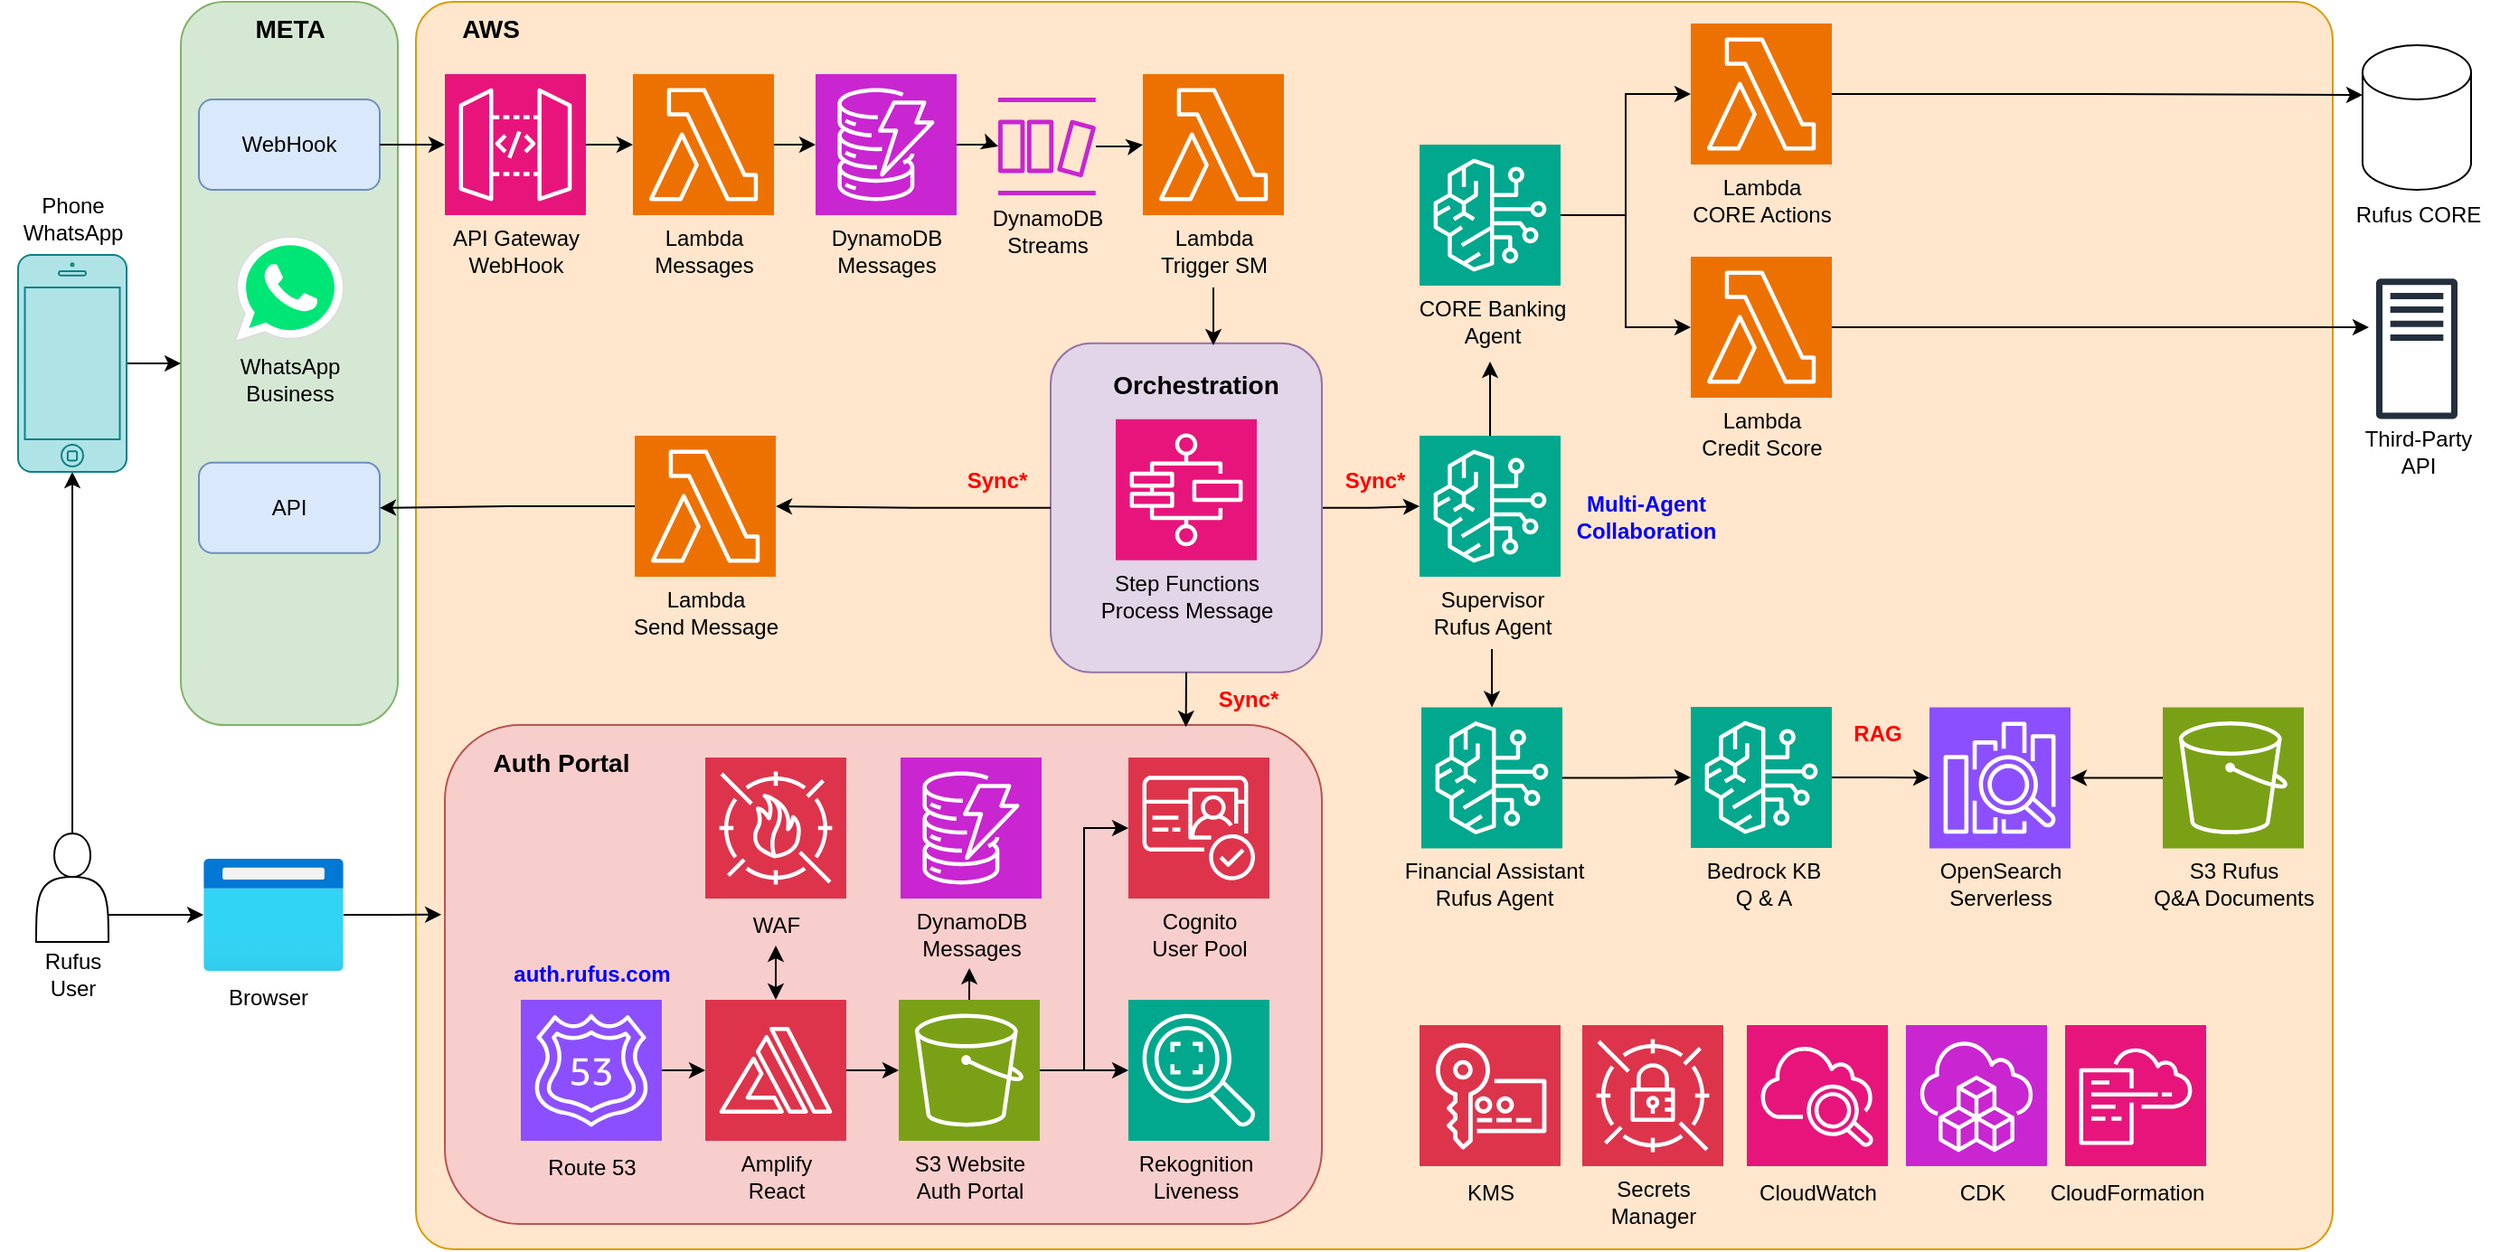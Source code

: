 <mxfile version="26.0.11">
  <diagram name="Page-1" id="X8HzYMgHsCo4bT4T2Z2q">
    <mxGraphModel dx="1434" dy="785" grid="1" gridSize="10" guides="1" tooltips="1" connect="1" arrows="1" fold="1" page="1" pageScale="1" pageWidth="827" pageHeight="1169" math="0" shadow="0">
      <root>
        <mxCell id="0" />
        <mxCell id="1" parent="0" />
        <mxCell id="St8Hqy4uGEVqrTxWQPL1-1" value="" style="rounded=1;whiteSpace=wrap;html=1;arcSize=20;fillColor=#d5e8d4;strokeColor=#82b366;" parent="1" vertex="1">
          <mxGeometry x="150" y="40" width="120" height="400" as="geometry" />
        </mxCell>
        <mxCell id="St8Hqy4uGEVqrTxWQPL1-2" value="META" style="text;html=1;align=center;verticalAlign=middle;resizable=0;points=[];autosize=1;strokeColor=none;fillColor=none;fontSize=14;fontStyle=1" parent="1" vertex="1">
          <mxGeometry x="180" y="40" width="60" height="30" as="geometry" />
        </mxCell>
        <mxCell id="St8Hqy4uGEVqrTxWQPL1-3" value="" style="rounded=1;whiteSpace=wrap;html=1;arcSize=3;fillColor=#ffe6cc;strokeColor=#d79b00;" parent="1" vertex="1">
          <mxGeometry x="280" y="40" width="1060" height="690" as="geometry" />
        </mxCell>
        <mxCell id="St8Hqy4uGEVqrTxWQPL1-5" value="AWS" style="text;html=1;align=center;verticalAlign=middle;resizable=0;points=[];autosize=1;strokeColor=none;fillColor=none;fontSize=14;fontStyle=1" parent="1" vertex="1">
          <mxGeometry x="296" y="40" width="50" height="30" as="geometry" />
        </mxCell>
        <mxCell id="St8Hqy4uGEVqrTxWQPL1-9" style="edgeStyle=orthogonalEdgeStyle;rounded=0;orthogonalLoop=1;jettySize=auto;html=1;exitX=0.5;exitY=0;exitDx=0;exitDy=0;" parent="1" source="St8Hqy4uGEVqrTxWQPL1-6" target="St8Hqy4uGEVqrTxWQPL1-8" edge="1">
          <mxGeometry relative="1" as="geometry" />
        </mxCell>
        <mxCell id="St8Hqy4uGEVqrTxWQPL1-13" style="edgeStyle=orthogonalEdgeStyle;rounded=0;orthogonalLoop=1;jettySize=auto;html=1;exitX=1;exitY=0.75;exitDx=0;exitDy=0;" parent="1" source="St8Hqy4uGEVqrTxWQPL1-6" target="St8Hqy4uGEVqrTxWQPL1-12" edge="1">
          <mxGeometry relative="1" as="geometry" />
        </mxCell>
        <mxCell id="St8Hqy4uGEVqrTxWQPL1-6" value="" style="shape=actor;whiteSpace=wrap;html=1;" parent="1" vertex="1">
          <mxGeometry x="70" y="500" width="40" height="60" as="geometry" />
        </mxCell>
        <mxCell id="St8Hqy4uGEVqrTxWQPL1-17" style="edgeStyle=orthogonalEdgeStyle;rounded=0;orthogonalLoop=1;jettySize=auto;html=1;entryX=0;entryY=0.5;entryDx=0;entryDy=0;" parent="1" source="St8Hqy4uGEVqrTxWQPL1-8" target="St8Hqy4uGEVqrTxWQPL1-1" edge="1">
          <mxGeometry relative="1" as="geometry" />
        </mxCell>
        <mxCell id="St8Hqy4uGEVqrTxWQPL1-8" value="" style="html=1;verticalLabelPosition=bottom;labelBackgroundColor=#ffffff;verticalAlign=top;shadow=0;dashed=0;strokeWidth=1;shape=mxgraph.ios7.misc.iphone;strokeColor=#0e8088;fillColor=#b0e3e6;" parent="1" vertex="1">
          <mxGeometry x="60" y="180" width="60" height="120" as="geometry" />
        </mxCell>
        <mxCell id="St8Hqy4uGEVqrTxWQPL1-12" value="" style="image;aspect=fixed;html=1;points=[];align=center;fontSize=12;image=img/lib/azure2/general/Browser.svg;" parent="1" vertex="1">
          <mxGeometry x="162.5" y="514" width="77.5" height="62" as="geometry" />
        </mxCell>
        <mxCell id="St8Hqy4uGEVqrTxWQPL1-14" value="&lt;div&gt;&lt;span style=&quot;background-color: transparent; color: light-dark(rgb(0, 0, 0), rgb(255, 255, 255));&quot;&gt;Browser&lt;/span&gt;&lt;/div&gt;" style="text;html=1;align=center;verticalAlign=middle;resizable=0;points=[];autosize=1;strokeColor=none;fillColor=none;" parent="1" vertex="1">
          <mxGeometry x="162.5" y="576" width="70" height="30" as="geometry" />
        </mxCell>
        <mxCell id="St8Hqy4uGEVqrTxWQPL1-15" value="&lt;div&gt;Phone&lt;/div&gt;WhatsApp" style="text;html=1;align=center;verticalAlign=middle;resizable=0;points=[];autosize=1;strokeColor=none;fillColor=none;" parent="1" vertex="1">
          <mxGeometry x="50" y="140" width="80" height="40" as="geometry" />
        </mxCell>
        <mxCell id="St8Hqy4uGEVqrTxWQPL1-16" value="WebHook" style="rounded=1;whiteSpace=wrap;html=1;fillColor=#dae8fc;strokeColor=#6c8ebf;" parent="1" vertex="1">
          <mxGeometry x="160" y="94" width="100" height="50" as="geometry" />
        </mxCell>
        <mxCell id="St8Hqy4uGEVqrTxWQPL1-18" value="API" style="rounded=1;whiteSpace=wrap;html=1;fillColor=#dae8fc;strokeColor=#6c8ebf;" parent="1" vertex="1">
          <mxGeometry x="160" y="294.9" width="100" height="50" as="geometry" />
        </mxCell>
        <mxCell id="St8Hqy4uGEVqrTxWQPL1-19" value="" style="dashed=0;outlineConnect=0;html=1;align=center;labelPosition=center;verticalLabelPosition=bottom;verticalAlign=top;shape=mxgraph.weblogos.whatsapp;fillColor=#00E676;strokeColor=#dddddd" parent="1" vertex="1">
          <mxGeometry x="180" y="170" width="60" height="57.8" as="geometry" />
        </mxCell>
        <mxCell id="St8Hqy4uGEVqrTxWQPL1-20" value="WhatsApp&lt;div&gt;Business&lt;/div&gt;" style="text;html=1;align=center;verticalAlign=middle;resizable=0;points=[];autosize=1;strokeColor=none;fillColor=none;" parent="1" vertex="1">
          <mxGeometry x="170" y="228.9" width="80" height="40" as="geometry" />
        </mxCell>
        <mxCell id="St8Hqy4uGEVqrTxWQPL1-21" value="" style="sketch=0;points=[[0,0,0],[0.25,0,0],[0.5,0,0],[0.75,0,0],[1,0,0],[0,1,0],[0.25,1,0],[0.5,1,0],[0.75,1,0],[1,1,0],[0,0.25,0],[0,0.5,0],[0,0.75,0],[1,0.25,0],[1,0.5,0],[1,0.75,0]];outlineConnect=0;fontColor=#232F3E;fillColor=#E7157B;strokeColor=#ffffff;dashed=0;verticalLabelPosition=bottom;verticalAlign=top;align=center;html=1;fontSize=12;fontStyle=0;aspect=fixed;shape=mxgraph.aws4.resourceIcon;resIcon=mxgraph.aws4.api_gateway;" parent="1" vertex="1">
          <mxGeometry x="296" y="80" width="78" height="78" as="geometry" />
        </mxCell>
        <mxCell id="St8Hqy4uGEVqrTxWQPL1-22" value="API Gateway&lt;div&gt;WebHook&lt;/div&gt;" style="text;html=1;align=center;verticalAlign=middle;resizable=0;points=[];autosize=1;strokeColor=none;fillColor=none;" parent="1" vertex="1">
          <mxGeometry x="290" y="158" width="90" height="40" as="geometry" />
        </mxCell>
        <mxCell id="St8Hqy4uGEVqrTxWQPL1-23" value="" style="sketch=0;points=[[0,0,0],[0.25,0,0],[0.5,0,0],[0.75,0,0],[1,0,0],[0,1,0],[0.25,1,0],[0.5,1,0],[0.75,1,0],[1,1,0],[0,0.25,0],[0,0.5,0],[0,0.75,0],[1,0.25,0],[1,0.5,0],[1,0.75,0]];outlineConnect=0;fontColor=#232F3E;fillColor=#ED7100;strokeColor=#ffffff;dashed=0;verticalLabelPosition=bottom;verticalAlign=top;align=center;html=1;fontSize=12;fontStyle=0;aspect=fixed;shape=mxgraph.aws4.resourceIcon;resIcon=mxgraph.aws4.lambda;" parent="1" vertex="1">
          <mxGeometry x="400" y="80" width="78" height="78" as="geometry" />
        </mxCell>
        <mxCell id="St8Hqy4uGEVqrTxWQPL1-24" value="Lambda&lt;div&gt;Messages&lt;/div&gt;" style="text;html=1;align=center;verticalAlign=middle;resizable=0;points=[];autosize=1;strokeColor=none;fillColor=none;" parent="1" vertex="1">
          <mxGeometry x="399" y="158" width="80" height="40" as="geometry" />
        </mxCell>
        <mxCell id="St8Hqy4uGEVqrTxWQPL1-36" style="edgeStyle=orthogonalEdgeStyle;rounded=0;orthogonalLoop=1;jettySize=auto;html=1;exitX=1;exitY=0.5;exitDx=0;exitDy=0;exitPerimeter=0;" parent="1" source="St8Hqy4uGEVqrTxWQPL1-25" target="St8Hqy4uGEVqrTxWQPL1-31" edge="1">
          <mxGeometry relative="1" as="geometry" />
        </mxCell>
        <mxCell id="St8Hqy4uGEVqrTxWQPL1-25" value="" style="sketch=0;points=[[0,0,0],[0.25,0,0],[0.5,0,0],[0.75,0,0],[1,0,0],[0,1,0],[0.25,1,0],[0.5,1,0],[0.75,1,0],[1,1,0],[0,0.25,0],[0,0.5,0],[0,0.75,0],[1,0.25,0],[1,0.5,0],[1,0.75,0]];outlineConnect=0;fontColor=#232F3E;fillColor=#C925D1;strokeColor=#ffffff;dashed=0;verticalLabelPosition=bottom;verticalAlign=top;align=center;html=1;fontSize=12;fontStyle=0;aspect=fixed;shape=mxgraph.aws4.resourceIcon;resIcon=mxgraph.aws4.dynamodb;" parent="1" vertex="1">
          <mxGeometry x="501" y="80" width="78" height="78" as="geometry" />
        </mxCell>
        <mxCell id="St8Hqy4uGEVqrTxWQPL1-26" value="DynamoDB&lt;div&gt;Messages&lt;/div&gt;" style="text;html=1;align=center;verticalAlign=middle;resizable=0;points=[];autosize=1;strokeColor=none;fillColor=none;" parent="1" vertex="1">
          <mxGeometry x="500" y="158" width="80" height="40" as="geometry" />
        </mxCell>
        <mxCell id="St8Hqy4uGEVqrTxWQPL1-27" style="edgeStyle=orthogonalEdgeStyle;rounded=0;orthogonalLoop=1;jettySize=auto;html=1;exitX=1;exitY=0.5;exitDx=0;exitDy=0;entryX=0;entryY=0.5;entryDx=0;entryDy=0;entryPerimeter=0;" parent="1" source="St8Hqy4uGEVqrTxWQPL1-16" target="St8Hqy4uGEVqrTxWQPL1-21" edge="1">
          <mxGeometry relative="1" as="geometry" />
        </mxCell>
        <mxCell id="St8Hqy4uGEVqrTxWQPL1-28" style="edgeStyle=orthogonalEdgeStyle;rounded=0;orthogonalLoop=1;jettySize=auto;html=1;exitX=1;exitY=0.5;exitDx=0;exitDy=0;exitPerimeter=0;entryX=0;entryY=0.5;entryDx=0;entryDy=0;entryPerimeter=0;" parent="1" source="St8Hqy4uGEVqrTxWQPL1-21" target="St8Hqy4uGEVqrTxWQPL1-23" edge="1">
          <mxGeometry relative="1" as="geometry" />
        </mxCell>
        <mxCell id="St8Hqy4uGEVqrTxWQPL1-30" style="edgeStyle=orthogonalEdgeStyle;rounded=0;orthogonalLoop=1;jettySize=auto;html=1;exitX=1;exitY=0.5;exitDx=0;exitDy=0;exitPerimeter=0;entryX=0;entryY=0.5;entryDx=0;entryDy=0;entryPerimeter=0;" parent="1" source="St8Hqy4uGEVqrTxWQPL1-23" target="St8Hqy4uGEVqrTxWQPL1-25" edge="1">
          <mxGeometry relative="1" as="geometry" />
        </mxCell>
        <mxCell id="St8Hqy4uGEVqrTxWQPL1-31" value="" style="sketch=0;outlineConnect=0;fontColor=#232F3E;gradientColor=none;fillColor=#C925D1;strokeColor=none;dashed=0;verticalLabelPosition=bottom;verticalAlign=top;align=center;html=1;fontSize=12;fontStyle=0;aspect=fixed;pointerEvents=1;shape=mxgraph.aws4.dynamodb_stream;" parent="1" vertex="1">
          <mxGeometry x="602" y="93" width="54" height="54" as="geometry" />
        </mxCell>
        <mxCell id="St8Hqy4uGEVqrTxWQPL1-33" value="" style="sketch=0;points=[[0,0,0],[0.25,0,0],[0.5,0,0],[0.75,0,0],[1,0,0],[0,1,0],[0.25,1,0],[0.5,1,0],[0.75,1,0],[1,1,0],[0,0.25,0],[0,0.5,0],[0,0.75,0],[1,0.25,0],[1,0.5,0],[1,0.75,0]];outlineConnect=0;fontColor=#232F3E;fillColor=#ED7100;strokeColor=#ffffff;dashed=0;verticalLabelPosition=bottom;verticalAlign=top;align=center;html=1;fontSize=12;fontStyle=0;aspect=fixed;shape=mxgraph.aws4.resourceIcon;resIcon=mxgraph.aws4.lambda;" parent="1" vertex="1">
          <mxGeometry x="682" y="80" width="78" height="78" as="geometry" />
        </mxCell>
        <mxCell id="St8Hqy4uGEVqrTxWQPL1-34" value="Lambda&lt;div&gt;Trigger SM&lt;/div&gt;" style="text;html=1;align=center;verticalAlign=middle;resizable=0;points=[];autosize=1;strokeColor=none;fillColor=none;" parent="1" vertex="1">
          <mxGeometry x="681" y="158" width="80" height="40" as="geometry" />
        </mxCell>
        <mxCell id="St8Hqy4uGEVqrTxWQPL1-35" value="DynamoDB&lt;div&gt;Streams&lt;/div&gt;" style="text;html=1;align=center;verticalAlign=middle;resizable=0;points=[];autosize=1;strokeColor=none;fillColor=none;" parent="1" vertex="1">
          <mxGeometry x="589" y="147" width="80" height="40" as="geometry" />
        </mxCell>
        <mxCell id="St8Hqy4uGEVqrTxWQPL1-77" style="edgeStyle=orthogonalEdgeStyle;rounded=0;orthogonalLoop=1;jettySize=auto;html=1;entryX=1;entryY=0.5;entryDx=0;entryDy=0;exitX=0;exitY=0.5;exitDx=0;exitDy=0;exitPerimeter=0;" parent="1" source="xjJlGjBSrzWeWyVRwjK_-3" target="St8Hqy4uGEVqrTxWQPL1-18" edge="1">
          <mxGeometry relative="1" as="geometry" />
        </mxCell>
        <mxCell id="St8Hqy4uGEVqrTxWQPL1-87" style="edgeStyle=orthogonalEdgeStyle;rounded=0;orthogonalLoop=1;jettySize=auto;html=1;exitX=1;exitY=0.5;exitDx=0;exitDy=0;" parent="1" source="St8Hqy4uGEVqrTxWQPL1-40" target="St8Hqy4uGEVqrTxWQPL1-84" edge="1">
          <mxGeometry relative="1" as="geometry" />
        </mxCell>
        <mxCell id="St8Hqy4uGEVqrTxWQPL1-40" value="" style="rounded=1;whiteSpace=wrap;html=1;fillColor=#e1d5e7;strokeColor=#9673a6;" parent="1" vertex="1">
          <mxGeometry x="631" y="228.9" width="150" height="182" as="geometry" />
        </mxCell>
        <mxCell id="St8Hqy4uGEVqrTxWQPL1-41" value="" style="sketch=0;points=[[0,0,0],[0.25,0,0],[0.5,0,0],[0.75,0,0],[1,0,0],[0,1,0],[0.25,1,0],[0.5,1,0],[0.75,1,0],[1,1,0],[0,0.25,0],[0,0.5,0],[0,0.75,0],[1,0.25,0],[1,0.5,0],[1,0.75,0]];outlineConnect=0;fontColor=#232F3E;fillColor=#E7157B;strokeColor=#ffffff;dashed=0;verticalLabelPosition=bottom;verticalAlign=top;align=center;html=1;fontSize=12;fontStyle=0;aspect=fixed;shape=mxgraph.aws4.resourceIcon;resIcon=mxgraph.aws4.step_functions;" parent="1" vertex="1">
          <mxGeometry x="667" y="270.9" width="78" height="78" as="geometry" />
        </mxCell>
        <mxCell id="St8Hqy4uGEVqrTxWQPL1-42" value="Step Functions&lt;div&gt;Process Message&lt;/div&gt;" style="text;html=1;align=center;verticalAlign=middle;resizable=0;points=[];autosize=1;strokeColor=none;fillColor=none;" parent="1" vertex="1">
          <mxGeometry x="646" y="348.9" width="120" height="40" as="geometry" />
        </mxCell>
        <mxCell id="St8Hqy4uGEVqrTxWQPL1-43" value="Orchestration" style="text;html=1;align=center;verticalAlign=middle;resizable=0;points=[];autosize=1;strokeColor=none;fillColor=none;fontSize=14;fontStyle=1" parent="1" vertex="1">
          <mxGeometry x="656" y="237" width="110" height="30" as="geometry" />
        </mxCell>
        <mxCell id="St8Hqy4uGEVqrTxWQPL1-46" value="" style="rounded=1;whiteSpace=wrap;html=1;fillColor=#f8cecc;strokeColor=#b85450;" parent="1" vertex="1">
          <mxGeometry x="296" y="440" width="485" height="276" as="geometry" />
        </mxCell>
        <mxCell id="St8Hqy4uGEVqrTxWQPL1-47" value="Auth Portal" style="text;html=1;align=center;verticalAlign=middle;resizable=0;points=[];autosize=1;strokeColor=none;fillColor=none;fontSize=14;fontStyle=1" parent="1" vertex="1">
          <mxGeometry x="315" y="446.0" width="90" height="30" as="geometry" />
        </mxCell>
        <mxCell id="St8Hqy4uGEVqrTxWQPL1-48" value="" style="sketch=0;points=[[0,0,0],[0.25,0,0],[0.5,0,0],[0.75,0,0],[1,0,0],[0,1,0],[0.25,1,0],[0.5,1,0],[0.75,1,0],[1,1,0],[0,0.25,0],[0,0.5,0],[0,0.75,0],[1,0.25,0],[1,0.5,0],[1,0.75,0]];outlineConnect=0;fontColor=#232F3E;fillColor=#8C4FFF;strokeColor=#ffffff;dashed=0;verticalLabelPosition=bottom;verticalAlign=top;align=center;html=1;fontSize=12;fontStyle=0;aspect=fixed;shape=mxgraph.aws4.resourceIcon;resIcon=mxgraph.aws4.route_53;" parent="1" vertex="1">
          <mxGeometry x="338" y="592.0" width="78" height="78" as="geometry" />
        </mxCell>
        <mxCell id="St8Hqy4uGEVqrTxWQPL1-50" value="Route 53" style="text;html=1;align=center;verticalAlign=middle;resizable=0;points=[];autosize=1;strokeColor=none;fillColor=none;" parent="1" vertex="1">
          <mxGeometry x="342" y="670.0" width="70" height="30" as="geometry" />
        </mxCell>
        <mxCell id="St8Hqy4uGEVqrTxWQPL1-75" style="edgeStyle=orthogonalEdgeStyle;rounded=0;orthogonalLoop=1;jettySize=auto;html=1;exitX=0.5;exitY=0;exitDx=0;exitDy=0;exitPerimeter=0;startArrow=classic;startFill=1;entryX=0.5;entryY=0.867;entryDx=0;entryDy=0;entryPerimeter=0;" parent="1" target="St8Hqy4uGEVqrTxWQPL1-74" edge="1">
          <mxGeometry relative="1" as="geometry">
            <mxPoint x="479" y="592" as="sourcePoint" />
          </mxGeometry>
        </mxCell>
        <mxCell id="St8Hqy4uGEVqrTxWQPL1-53" value="Amplify&lt;div&gt;React&lt;/div&gt;" style="text;html=1;align=center;verticalAlign=middle;resizable=0;points=[];autosize=1;strokeColor=none;fillColor=none;" parent="1" vertex="1">
          <mxGeometry x="449" y="670.0" width="60" height="40" as="geometry" />
        </mxCell>
        <mxCell id="St8Hqy4uGEVqrTxWQPL1-55" value="" style="sketch=0;points=[[0,0,0],[0.25,0,0],[0.5,0,0],[0.75,0,0],[1,0,0],[0,1,0],[0.25,1,0],[0.5,1,0],[0.75,1,0],[1,1,0],[0,0.25,0],[0,0.5,0],[0,0.75,0],[1,0.25,0],[1,0.5,0],[1,0.75,0]];outlineConnect=0;fontColor=#232F3E;fillColor=#7AA116;strokeColor=#ffffff;dashed=0;verticalLabelPosition=bottom;verticalAlign=top;align=center;html=1;fontSize=12;fontStyle=0;aspect=fixed;shape=mxgraph.aws4.resourceIcon;resIcon=mxgraph.aws4.s3;" parent="1" vertex="1">
          <mxGeometry x="547" y="592.0" width="78" height="78" as="geometry" />
        </mxCell>
        <mxCell id="St8Hqy4uGEVqrTxWQPL1-56" value="S3 Website&lt;div&gt;Auth Portal&lt;/div&gt;" style="text;html=1;align=center;verticalAlign=middle;resizable=0;points=[];autosize=1;strokeColor=none;fillColor=none;" parent="1" vertex="1">
          <mxGeometry x="546" y="670.0" width="80" height="40" as="geometry" />
        </mxCell>
        <mxCell id="St8Hqy4uGEVqrTxWQPL1-57" value="" style="sketch=0;points=[[0,0,0],[0.25,0,0],[0.5,0,0],[0.75,0,0],[1,0,0],[0,1,0],[0.25,1,0],[0.5,1,0],[0.75,1,0],[1,1,0],[0,0.25,0],[0,0.5,0],[0,0.75,0],[1,0.25,0],[1,0.5,0],[1,0.75,0]];outlineConnect=0;fontColor=#232F3E;fillColor=#DD344C;strokeColor=#ffffff;dashed=0;verticalLabelPosition=bottom;verticalAlign=top;align=center;html=1;fontSize=12;fontStyle=0;aspect=fixed;shape=mxgraph.aws4.resourceIcon;resIcon=mxgraph.aws4.cognito;" parent="1" vertex="1">
          <mxGeometry x="674" y="458.0" width="78" height="78" as="geometry" />
        </mxCell>
        <mxCell id="St8Hqy4uGEVqrTxWQPL1-58" value="Cognito&lt;div&gt;User Pool&lt;/div&gt;" style="text;html=1;align=center;verticalAlign=middle;resizable=0;points=[];autosize=1;strokeColor=none;fillColor=none;" parent="1" vertex="1">
          <mxGeometry x="673" y="536" width="80" height="40" as="geometry" />
        </mxCell>
        <mxCell id="St8Hqy4uGEVqrTxWQPL1-59" value="" style="sketch=0;points=[[0,0,0],[0.25,0,0],[0.5,0,0],[0.75,0,0],[1,0,0],[0,1,0],[0.25,1,0],[0.5,1,0],[0.75,1,0],[1,1,0],[0,0.25,0],[0,0.5,0],[0,0.75,0],[1,0.25,0],[1,0.5,0],[1,0.75,0]];outlineConnect=0;fontColor=#232F3E;fillColor=#01A88D;strokeColor=#ffffff;dashed=0;verticalLabelPosition=bottom;verticalAlign=top;align=center;html=1;fontSize=12;fontStyle=0;aspect=fixed;shape=mxgraph.aws4.resourceIcon;resIcon=mxgraph.aws4.rekognition_2;" parent="1" vertex="1">
          <mxGeometry x="674" y="592.0" width="78" height="78" as="geometry" />
        </mxCell>
        <mxCell id="St8Hqy4uGEVqrTxWQPL1-60" value="Rekognition&lt;div&gt;Liveness&lt;/div&gt;" style="text;html=1;align=center;verticalAlign=middle;resizable=0;points=[];autosize=1;strokeColor=none;fillColor=none;" parent="1" vertex="1">
          <mxGeometry x="666" y="670.0" width="90" height="40" as="geometry" />
        </mxCell>
        <mxCell id="St8Hqy4uGEVqrTxWQPL1-61" value="" style="sketch=0;points=[[0,0,0],[0.25,0,0],[0.5,0,0],[0.75,0,0],[1,0,0],[0,1,0],[0.25,1,0],[0.5,1,0],[0.75,1,0],[1,1,0],[0,0.25,0],[0,0.5,0],[0,0.75,0],[1,0.25,0],[1,0.5,0],[1,0.75,0]];outlineConnect=0;fontColor=#232F3E;fillColor=#C925D1;strokeColor=#ffffff;dashed=0;verticalLabelPosition=bottom;verticalAlign=top;align=center;html=1;fontSize=12;fontStyle=0;aspect=fixed;shape=mxgraph.aws4.resourceIcon;resIcon=mxgraph.aws4.dynamodb;" parent="1" vertex="1">
          <mxGeometry x="548" y="458.0" width="78" height="78" as="geometry" />
        </mxCell>
        <mxCell id="St8Hqy4uGEVqrTxWQPL1-62" value="DynamoDB&lt;div&gt;Messages&lt;/div&gt;" style="text;html=1;align=center;verticalAlign=middle;resizable=0;points=[];autosize=1;strokeColor=none;fillColor=none;" parent="1" vertex="1">
          <mxGeometry x="547" y="536" width="80" height="40" as="geometry" />
        </mxCell>
        <mxCell id="St8Hqy4uGEVqrTxWQPL1-64" style="edgeStyle=orthogonalEdgeStyle;rounded=0;orthogonalLoop=1;jettySize=auto;html=1;entryX=-0.004;entryY=0.38;entryDx=0;entryDy=0;entryPerimeter=0;" parent="1" source="St8Hqy4uGEVqrTxWQPL1-12" target="St8Hqy4uGEVqrTxWQPL1-46" edge="1">
          <mxGeometry relative="1" as="geometry" />
        </mxCell>
        <mxCell id="St8Hqy4uGEVqrTxWQPL1-66" value="&lt;font style=&quot;color: rgb(255, 0, 0);&quot;&gt;&lt;b&gt;Sync*&lt;/b&gt;&lt;/font&gt;" style="text;html=1;align=center;verticalAlign=middle;resizable=0;points=[];autosize=1;strokeColor=none;fillColor=none;" parent="1" vertex="1">
          <mxGeometry x="710" y="410.9" width="60" height="30" as="geometry" />
        </mxCell>
        <mxCell id="St8Hqy4uGEVqrTxWQPL1-68" style="edgeStyle=orthogonalEdgeStyle;rounded=0;orthogonalLoop=1;jettySize=auto;html=1;exitX=1;exitY=0.5;exitDx=0;exitDy=0;exitPerimeter=0;entryX=0;entryY=0.5;entryDx=0;entryDy=0;entryPerimeter=0;" parent="1" source="St8Hqy4uGEVqrTxWQPL1-48" edge="1">
          <mxGeometry relative="1" as="geometry">
            <mxPoint x="440" y="631" as="targetPoint" />
          </mxGeometry>
        </mxCell>
        <mxCell id="St8Hqy4uGEVqrTxWQPL1-70" style="edgeStyle=orthogonalEdgeStyle;rounded=0;orthogonalLoop=1;jettySize=auto;html=1;exitX=1;exitY=0.5;exitDx=0;exitDy=0;exitPerimeter=0;entryX=0;entryY=0.5;entryDx=0;entryDy=0;entryPerimeter=0;" parent="1" source="St8Hqy4uGEVqrTxWQPL1-55" target="St8Hqy4uGEVqrTxWQPL1-59" edge="1">
          <mxGeometry relative="1" as="geometry" />
        </mxCell>
        <mxCell id="St8Hqy4uGEVqrTxWQPL1-71" style="edgeStyle=orthogonalEdgeStyle;rounded=0;orthogonalLoop=1;jettySize=auto;html=1;exitX=1;exitY=0.5;exitDx=0;exitDy=0;exitPerimeter=0;entryX=0;entryY=0.5;entryDx=0;entryDy=0;entryPerimeter=0;" parent="1" source="St8Hqy4uGEVqrTxWQPL1-55" target="St8Hqy4uGEVqrTxWQPL1-57" edge="1">
          <mxGeometry relative="1" as="geometry" />
        </mxCell>
        <mxCell id="St8Hqy4uGEVqrTxWQPL1-72" style="edgeStyle=orthogonalEdgeStyle;rounded=0;orthogonalLoop=1;jettySize=auto;html=1;exitX=0.5;exitY=0;exitDx=0;exitDy=0;exitPerimeter=0;entryX=0.488;entryY=0.961;entryDx=0;entryDy=0;entryPerimeter=0;" parent="1" source="St8Hqy4uGEVqrTxWQPL1-55" target="St8Hqy4uGEVqrTxWQPL1-62" edge="1">
          <mxGeometry relative="1" as="geometry" />
        </mxCell>
        <mxCell id="St8Hqy4uGEVqrTxWQPL1-73" value="" style="sketch=0;points=[[0,0,0],[0.25,0,0],[0.5,0,0],[0.75,0,0],[1,0,0],[0,1,0],[0.25,1,0],[0.5,1,0],[0.75,1,0],[1,1,0],[0,0.25,0],[0,0.5,0],[0,0.75,0],[1,0.25,0],[1,0.5,0],[1,0.75,0]];outlineConnect=0;fontColor=#232F3E;fillColor=#DD344C;strokeColor=#ffffff;dashed=0;verticalLabelPosition=bottom;verticalAlign=top;align=center;html=1;fontSize=12;fontStyle=0;aspect=fixed;shape=mxgraph.aws4.resourceIcon;resIcon=mxgraph.aws4.waf;" parent="1" vertex="1">
          <mxGeometry x="440" y="458.0" width="78" height="78" as="geometry" />
        </mxCell>
        <mxCell id="St8Hqy4uGEVqrTxWQPL1-74" value="WAF" style="text;html=1;align=center;verticalAlign=middle;resizable=0;points=[];autosize=1;strokeColor=none;fillColor=none;" parent="1" vertex="1">
          <mxGeometry x="454" y="536" width="50" height="30" as="geometry" />
        </mxCell>
        <mxCell id="St8Hqy4uGEVqrTxWQPL1-80" style="edgeStyle=orthogonalEdgeStyle;rounded=0;orthogonalLoop=1;jettySize=auto;html=1;entryX=0;entryY=0.5;entryDx=0;entryDy=0;entryPerimeter=0;" parent="1" source="St8Hqy4uGEVqrTxWQPL1-31" target="St8Hqy4uGEVqrTxWQPL1-33" edge="1">
          <mxGeometry relative="1" as="geometry" />
        </mxCell>
        <mxCell id="St8Hqy4uGEVqrTxWQPL1-84" value="" style="sketch=0;points=[[0,0,0],[0.25,0,0],[0.5,0,0],[0.75,0,0],[1,0,0],[0,1,0],[0.25,1,0],[0.5,1,0],[0.75,1,0],[1,1,0],[0,0.25,0],[0,0.5,0],[0,0.75,0],[1,0.25,0],[1,0.5,0],[1,0.75,0]];outlineConnect=0;fontColor=#232F3E;fillColor=#01A88D;strokeColor=#ffffff;dashed=0;verticalLabelPosition=bottom;verticalAlign=top;align=center;html=1;fontSize=12;fontStyle=0;aspect=fixed;shape=mxgraph.aws4.resourceIcon;resIcon=mxgraph.aws4.bedrock;" parent="1" vertex="1">
          <mxGeometry x="835" y="280" width="78" height="78" as="geometry" />
        </mxCell>
        <mxCell id="St8Hqy4uGEVqrTxWQPL1-85" value="Supervisor&lt;div&gt;Rufus Agent&lt;/div&gt;" style="text;html=1;align=center;verticalAlign=middle;resizable=0;points=[];autosize=1;strokeColor=none;fillColor=none;" parent="1" vertex="1">
          <mxGeometry x="830" y="358" width="90" height="40" as="geometry" />
        </mxCell>
        <mxCell id="St8Hqy4uGEVqrTxWQPL1-104" style="edgeStyle=orthogonalEdgeStyle;rounded=0;orthogonalLoop=1;jettySize=auto;html=1;exitX=1;exitY=0.5;exitDx=0;exitDy=0;exitPerimeter=0;" parent="1" source="St8Hqy4uGEVqrTxWQPL1-88" target="St8Hqy4uGEVqrTxWQPL1-101" edge="1">
          <mxGeometry relative="1" as="geometry" />
        </mxCell>
        <mxCell id="St8Hqy4uGEVqrTxWQPL1-88" value="" style="sketch=0;points=[[0,0,0],[0.25,0,0],[0.5,0,0],[0.75,0,0],[1,0,0],[0,1,0],[0.25,1,0],[0.5,1,0],[0.75,1,0],[1,1,0],[0,0.25,0],[0,0.5,0],[0,0.75,0],[1,0.25,0],[1,0.5,0],[1,0.75,0]];outlineConnect=0;fontColor=#232F3E;fillColor=#01A88D;strokeColor=#ffffff;dashed=0;verticalLabelPosition=bottom;verticalAlign=top;align=center;html=1;fontSize=12;fontStyle=0;aspect=fixed;shape=mxgraph.aws4.resourceIcon;resIcon=mxgraph.aws4.bedrock;" parent="1" vertex="1">
          <mxGeometry x="835" y="119" width="78" height="78" as="geometry" />
        </mxCell>
        <mxCell id="St8Hqy4uGEVqrTxWQPL1-89" value="CORE Banking&lt;div&gt;Agent&lt;/div&gt;" style="text;html=1;align=center;verticalAlign=middle;resizable=0;points=[];autosize=1;strokeColor=none;fillColor=none;" parent="1" vertex="1">
          <mxGeometry x="825" y="197" width="100" height="40" as="geometry" />
        </mxCell>
        <mxCell id="St8Hqy4uGEVqrTxWQPL1-90" value="" style="sketch=0;points=[[0,0,0],[0.25,0,0],[0.5,0,0],[0.75,0,0],[1,0,0],[0,1,0],[0.25,1,0],[0.5,1,0],[0.75,1,0],[1,1,0],[0,0.25,0],[0,0.5,0],[0,0.75,0],[1,0.25,0],[1,0.5,0],[1,0.75,0]];outlineConnect=0;fontColor=#232F3E;fillColor=#01A88D;strokeColor=#ffffff;dashed=0;verticalLabelPosition=bottom;verticalAlign=top;align=center;html=1;fontSize=12;fontStyle=0;aspect=fixed;shape=mxgraph.aws4.resourceIcon;resIcon=mxgraph.aws4.bedrock;" parent="1" vertex="1">
          <mxGeometry x="836" y="430.2" width="78" height="78" as="geometry" />
        </mxCell>
        <mxCell id="St8Hqy4uGEVqrTxWQPL1-91" value="&lt;div&gt;Financial Assistant&lt;/div&gt;&lt;div&gt;Rufus Agent&lt;/div&gt;" style="text;html=1;align=center;verticalAlign=middle;resizable=0;points=[];autosize=1;strokeColor=none;fillColor=none;" parent="1" vertex="1">
          <mxGeometry x="816" y="508.2" width="120" height="40" as="geometry" />
        </mxCell>
        <mxCell id="St8Hqy4uGEVqrTxWQPL1-92" style="edgeStyle=orthogonalEdgeStyle;rounded=0;orthogonalLoop=1;jettySize=auto;html=1;exitX=0.5;exitY=0;exitDx=0;exitDy=0;exitPerimeter=0;entryX=0.49;entryY=1.05;entryDx=0;entryDy=0;entryPerimeter=0;" parent="1" source="St8Hqy4uGEVqrTxWQPL1-84" target="St8Hqy4uGEVqrTxWQPL1-89" edge="1">
          <mxGeometry relative="1" as="geometry" />
        </mxCell>
        <mxCell id="St8Hqy4uGEVqrTxWQPL1-93" style="edgeStyle=orthogonalEdgeStyle;rounded=0;orthogonalLoop=1;jettySize=auto;html=1;entryX=0.5;entryY=0;entryDx=0;entryDy=0;entryPerimeter=0;" parent="1" source="St8Hqy4uGEVqrTxWQPL1-85" target="St8Hqy4uGEVqrTxWQPL1-90" edge="1">
          <mxGeometry relative="1" as="geometry" />
        </mxCell>
        <mxCell id="St8Hqy4uGEVqrTxWQPL1-94" value="" style="sketch=0;points=[[0,0,0],[0.25,0,0],[0.5,0,0],[0.75,0,0],[1,0,0],[0,1,0],[0.25,1,0],[0.5,1,0],[0.75,1,0],[1,1,0],[0,0.25,0],[0,0.5,0],[0,0.75,0],[1,0.25,0],[1,0.5,0],[1,0.75,0]];outlineConnect=0;fontColor=#232F3E;fillColor=#ED7100;strokeColor=#ffffff;dashed=0;verticalLabelPosition=bottom;verticalAlign=top;align=center;html=1;fontSize=12;fontStyle=0;aspect=fixed;shape=mxgraph.aws4.resourceIcon;resIcon=mxgraph.aws4.lambda;" parent="1" vertex="1">
          <mxGeometry x="985" y="52" width="78" height="78" as="geometry" />
        </mxCell>
        <mxCell id="St8Hqy4uGEVqrTxWQPL1-95" value="Lambda&lt;div&gt;CORE Actions&lt;/div&gt;" style="text;html=1;align=center;verticalAlign=middle;resizable=0;points=[];autosize=1;strokeColor=none;fillColor=none;" parent="1" vertex="1">
          <mxGeometry x="974" y="130" width="100" height="40" as="geometry" />
        </mxCell>
        <mxCell id="St8Hqy4uGEVqrTxWQPL1-100" style="edgeStyle=orthogonalEdgeStyle;rounded=0;orthogonalLoop=1;jettySize=auto;html=1;exitX=1;exitY=0.5;exitDx=0;exitDy=0;exitPerimeter=0;entryX=0;entryY=0.5;entryDx=0;entryDy=0;entryPerimeter=0;" parent="1" source="St8Hqy4uGEVqrTxWQPL1-88" target="St8Hqy4uGEVqrTxWQPL1-94" edge="1">
          <mxGeometry relative="1" as="geometry" />
        </mxCell>
        <mxCell id="St8Hqy4uGEVqrTxWQPL1-111" style="edgeStyle=orthogonalEdgeStyle;rounded=0;orthogonalLoop=1;jettySize=auto;html=1;exitX=1;exitY=0.5;exitDx=0;exitDy=0;exitPerimeter=0;" parent="1" source="St8Hqy4uGEVqrTxWQPL1-101" edge="1">
          <mxGeometry relative="1" as="geometry">
            <mxPoint x="1360" y="220" as="targetPoint" />
          </mxGeometry>
        </mxCell>
        <mxCell id="St8Hqy4uGEVqrTxWQPL1-101" value="" style="sketch=0;points=[[0,0,0],[0.25,0,0],[0.5,0,0],[0.75,0,0],[1,0,0],[0,1,0],[0.25,1,0],[0.5,1,0],[0.75,1,0],[1,1,0],[0,0.25,0],[0,0.5,0],[0,0.75,0],[1,0.25,0],[1,0.5,0],[1,0.75,0]];outlineConnect=0;fontColor=#232F3E;fillColor=#ED7100;strokeColor=#ffffff;dashed=0;verticalLabelPosition=bottom;verticalAlign=top;align=center;html=1;fontSize=12;fontStyle=0;aspect=fixed;shape=mxgraph.aws4.resourceIcon;resIcon=mxgraph.aws4.lambda;" parent="1" vertex="1">
          <mxGeometry x="985" y="181" width="78" height="78" as="geometry" />
        </mxCell>
        <mxCell id="St8Hqy4uGEVqrTxWQPL1-102" value="Lambda&lt;div&gt;Credit Score&lt;/div&gt;" style="text;html=1;align=center;verticalAlign=middle;resizable=0;points=[];autosize=1;strokeColor=none;fillColor=none;" parent="1" vertex="1">
          <mxGeometry x="979" y="259" width="90" height="40" as="geometry" />
        </mxCell>
        <mxCell id="St8Hqy4uGEVqrTxWQPL1-103" style="edgeStyle=orthogonalEdgeStyle;rounded=0;orthogonalLoop=1;jettySize=auto;html=1;exitX=1;exitY=0.5;exitDx=0;exitDy=0;exitPerimeter=0;entryX=0;entryY=0;entryDx=0;entryDy=27.5;entryPerimeter=0;" parent="1" source="St8Hqy4uGEVqrTxWQPL1-94" target="xjJlGjBSrzWeWyVRwjK_-2" edge="1">
          <mxGeometry relative="1" as="geometry">
            <mxPoint x="1110" y="91" as="targetPoint" />
          </mxGeometry>
        </mxCell>
        <mxCell id="St8Hqy4uGEVqrTxWQPL1-106" value="&lt;div&gt;&lt;span style=&quot;background-color: transparent; color: light-dark(rgb(0, 0, 0), rgb(255, 255, 255));&quot;&gt;Rufus CORE&lt;/span&gt;&lt;/div&gt;" style="text;html=1;align=center;verticalAlign=middle;resizable=0;points=[];autosize=1;strokeColor=none;fillColor=none;" parent="1" vertex="1">
          <mxGeometry x="1341.5" y="143" width="90" height="30" as="geometry" />
        </mxCell>
        <mxCell id="St8Hqy4uGEVqrTxWQPL1-109" value="" style="sketch=0;outlineConnect=0;fontColor=#232F3E;gradientColor=none;fillColor=#232F3D;strokeColor=none;dashed=0;verticalLabelPosition=bottom;verticalAlign=top;align=center;html=1;fontSize=12;fontStyle=0;aspect=fixed;pointerEvents=1;shape=mxgraph.aws4.traditional_server;" parent="1" vertex="1">
          <mxGeometry x="1364" y="192.9" width="45" height="78" as="geometry" />
        </mxCell>
        <mxCell id="St8Hqy4uGEVqrTxWQPL1-110" value="Third-Party&lt;div&gt;API&lt;/div&gt;" style="text;html=1;align=center;verticalAlign=middle;resizable=0;points=[];autosize=1;strokeColor=none;fillColor=none;" parent="1" vertex="1">
          <mxGeometry x="1346.5" y="268.9" width="80" height="40" as="geometry" />
        </mxCell>
        <mxCell id="St8Hqy4uGEVqrTxWQPL1-112" value="&lt;font style=&quot;color: rgb(255, 0, 0);&quot;&gt;&lt;b&gt;Sync*&lt;/b&gt;&lt;/font&gt;" style="text;html=1;align=center;verticalAlign=middle;resizable=0;points=[];autosize=1;strokeColor=none;fillColor=none;" parent="1" vertex="1">
          <mxGeometry x="780" y="290" width="60" height="30" as="geometry" />
        </mxCell>
        <mxCell id="St8Hqy4uGEVqrTxWQPL1-113" value="" style="sketch=0;points=[[0,0,0],[0.25,0,0],[0.5,0,0],[0.75,0,0],[1,0,0],[0,1,0],[0.25,1,0],[0.5,1,0],[0.75,1,0],[1,1,0],[0,0.25,0],[0,0.5,0],[0,0.75,0],[1,0.25,0],[1,0.5,0],[1,0.75,0]];outlineConnect=0;fontColor=#232F3E;fillColor=#01A88D;strokeColor=#ffffff;dashed=0;verticalLabelPosition=bottom;verticalAlign=top;align=center;html=1;fontSize=12;fontStyle=0;aspect=fixed;shape=mxgraph.aws4.resourceIcon;resIcon=mxgraph.aws4.bedrock;" parent="1" vertex="1">
          <mxGeometry x="985" y="430.0" width="78" height="78" as="geometry" />
        </mxCell>
        <mxCell id="St8Hqy4uGEVqrTxWQPL1-114" value="&lt;div&gt;Bedrock KB&lt;/div&gt;&lt;div&gt;Q &amp;amp; A&lt;/div&gt;" style="text;html=1;align=center;verticalAlign=middle;resizable=0;points=[];autosize=1;strokeColor=none;fillColor=none;" parent="1" vertex="1">
          <mxGeometry x="980" y="508" width="90" height="40" as="geometry" />
        </mxCell>
        <mxCell id="St8Hqy4uGEVqrTxWQPL1-115" style="edgeStyle=orthogonalEdgeStyle;rounded=0;orthogonalLoop=1;jettySize=auto;html=1;exitX=1;exitY=0.5;exitDx=0;exitDy=0;exitPerimeter=0;entryX=0;entryY=0.5;entryDx=0;entryDy=0;entryPerimeter=0;" parent="1" source="St8Hqy4uGEVqrTxWQPL1-90" target="St8Hqy4uGEVqrTxWQPL1-113" edge="1">
          <mxGeometry relative="1" as="geometry" />
        </mxCell>
        <mxCell id="St8Hqy4uGEVqrTxWQPL1-116" value="" style="sketch=0;points=[[0,0,0],[0.25,0,0],[0.5,0,0],[0.75,0,0],[1,0,0],[0,1,0],[0.25,1,0],[0.5,1,0],[0.75,1,0],[1,1,0],[0,0.25,0],[0,0.5,0],[0,0.75,0],[1,0.25,0],[1,0.5,0],[1,0.75,0]];outlineConnect=0;fontColor=#232F3E;fillColor=#8C4FFF;strokeColor=#ffffff;dashed=0;verticalLabelPosition=bottom;verticalAlign=top;align=center;html=1;fontSize=12;fontStyle=0;aspect=fixed;shape=mxgraph.aws4.resourceIcon;resIcon=mxgraph.aws4.elasticsearch_service;" parent="1" vertex="1">
          <mxGeometry x="1117" y="430.2" width="78" height="78" as="geometry" />
        </mxCell>
        <mxCell id="St8Hqy4uGEVqrTxWQPL1-117" style="edgeStyle=orthogonalEdgeStyle;rounded=0;orthogonalLoop=1;jettySize=auto;html=1;exitX=1;exitY=0.5;exitDx=0;exitDy=0;exitPerimeter=0;entryX=0;entryY=0.5;entryDx=0;entryDy=0;entryPerimeter=0;" parent="1" source="St8Hqy4uGEVqrTxWQPL1-113" target="St8Hqy4uGEVqrTxWQPL1-116" edge="1">
          <mxGeometry relative="1" as="geometry" />
        </mxCell>
        <mxCell id="St8Hqy4uGEVqrTxWQPL1-118" value="&lt;div&gt;OpenSearch&lt;/div&gt;&lt;div&gt;Serverless&lt;/div&gt;" style="text;html=1;align=center;verticalAlign=middle;resizable=0;points=[];autosize=1;strokeColor=none;fillColor=none;" parent="1" vertex="1">
          <mxGeometry x="1111" y="508" width="90" height="40" as="geometry" />
        </mxCell>
        <mxCell id="St8Hqy4uGEVqrTxWQPL1-121" style="edgeStyle=orthogonalEdgeStyle;rounded=0;orthogonalLoop=1;jettySize=auto;html=1;exitX=0;exitY=0.5;exitDx=0;exitDy=0;exitPerimeter=0;" parent="1" source="St8Hqy4uGEVqrTxWQPL1-119" target="St8Hqy4uGEVqrTxWQPL1-116" edge="1">
          <mxGeometry relative="1" as="geometry" />
        </mxCell>
        <mxCell id="St8Hqy4uGEVqrTxWQPL1-119" value="" style="sketch=0;points=[[0,0,0],[0.25,0,0],[0.5,0,0],[0.75,0,0],[1,0,0],[0,1,0],[0.25,1,0],[0.5,1,0],[0.75,1,0],[1,1,0],[0,0.25,0],[0,0.5,0],[0,0.75,0],[1,0.25,0],[1,0.5,0],[1,0.75,0]];outlineConnect=0;fontColor=#232F3E;fillColor=#7AA116;strokeColor=#ffffff;dashed=0;verticalLabelPosition=bottom;verticalAlign=top;align=center;html=1;fontSize=12;fontStyle=0;aspect=fixed;shape=mxgraph.aws4.resourceIcon;resIcon=mxgraph.aws4.s3;" parent="1" vertex="1">
          <mxGeometry x="1246" y="430.2" width="78" height="78" as="geometry" />
        </mxCell>
        <mxCell id="St8Hqy4uGEVqrTxWQPL1-120" value="S3 Rufus&lt;div&gt;Q&amp;amp;A Documents&lt;/div&gt;" style="text;html=1;align=center;verticalAlign=middle;resizable=0;points=[];autosize=1;strokeColor=none;fillColor=none;" parent="1" vertex="1">
          <mxGeometry x="1230" y="508.2" width="110" height="40" as="geometry" />
        </mxCell>
        <mxCell id="St8Hqy4uGEVqrTxWQPL1-123" style="edgeStyle=orthogonalEdgeStyle;rounded=0;orthogonalLoop=1;jettySize=auto;html=1;exitX=1;exitY=0.5;exitDx=0;exitDy=0;exitPerimeter=0;entryX=0;entryY=0.5;entryDx=0;entryDy=0;entryPerimeter=0;" parent="1" target="St8Hqy4uGEVqrTxWQPL1-55" edge="1">
          <mxGeometry relative="1" as="geometry">
            <mxPoint x="518" y="631" as="sourcePoint" />
          </mxGeometry>
        </mxCell>
        <mxCell id="St8Hqy4uGEVqrTxWQPL1-124" style="edgeStyle=orthogonalEdgeStyle;rounded=0;orthogonalLoop=1;jettySize=auto;html=1;entryX=0.6;entryY=0.006;entryDx=0;entryDy=0;entryPerimeter=0;" parent="1" source="St8Hqy4uGEVqrTxWQPL1-34" target="St8Hqy4uGEVqrTxWQPL1-40" edge="1">
          <mxGeometry relative="1" as="geometry" />
        </mxCell>
        <mxCell id="St8Hqy4uGEVqrTxWQPL1-125" style="edgeStyle=orthogonalEdgeStyle;rounded=0;orthogonalLoop=1;jettySize=auto;html=1;exitX=0.5;exitY=1;exitDx=0;exitDy=0;entryX=0.845;entryY=0.004;entryDx=0;entryDy=0;entryPerimeter=0;" parent="1" source="St8Hqy4uGEVqrTxWQPL1-40" target="St8Hqy4uGEVqrTxWQPL1-46" edge="1">
          <mxGeometry relative="1" as="geometry" />
        </mxCell>
        <mxCell id="St8Hqy4uGEVqrTxWQPL1-126" value="&lt;font style=&quot;&quot;&gt;&lt;b&gt;Multi-Agent&lt;/b&gt;&lt;/font&gt;&lt;div&gt;&lt;font style=&quot;&quot;&gt;&lt;b&gt;Collaboration&lt;/b&gt;&lt;/font&gt;&lt;/div&gt;" style="text;html=1;align=center;verticalAlign=middle;resizable=0;points=[];autosize=1;strokeColor=none;fillColor=none;fontColor=#0000FF;" parent="1" vertex="1">
          <mxGeometry x="910" y="304.9" width="100" height="40" as="geometry" />
        </mxCell>
        <mxCell id="St8Hqy4uGEVqrTxWQPL1-127" value="" style="sketch=0;points=[[0,0,0],[0.25,0,0],[0.5,0,0],[0.75,0,0],[1,0,0],[0,1,0],[0.25,1,0],[0.5,1,0],[0.75,1,0],[1,1,0],[0,0.25,0],[0,0.5,0],[0,0.75,0],[1,0.25,0],[1,0.5,0],[1,0.75,0]];outlineConnect=0;fontColor=#232F3E;fillColor=#C925D1;strokeColor=#ffffff;dashed=0;verticalLabelPosition=bottom;verticalAlign=top;align=center;html=1;fontSize=12;fontStyle=0;aspect=fixed;shape=mxgraph.aws4.resourceIcon;resIcon=mxgraph.aws4.cloud_development_kit;" parent="1" vertex="1">
          <mxGeometry x="1104" y="606" width="78" height="78" as="geometry" />
        </mxCell>
        <mxCell id="St8Hqy4uGEVqrTxWQPL1-128" value="&lt;div&gt;CDK&lt;/div&gt;" style="text;html=1;align=center;verticalAlign=middle;resizable=0;points=[];autosize=1;strokeColor=none;fillColor=none;" parent="1" vertex="1">
          <mxGeometry x="1121" y="684" width="50" height="30" as="geometry" />
        </mxCell>
        <mxCell id="St8Hqy4uGEVqrTxWQPL1-129" value="" style="sketch=0;points=[[0,0,0],[0.25,0,0],[0.5,0,0],[0.75,0,0],[1,0,0],[0,1,0],[0.25,1,0],[0.5,1,0],[0.75,1,0],[1,1,0],[0,0.25,0],[0,0.5,0],[0,0.75,0],[1,0.25,0],[1,0.5,0],[1,0.75,0]];points=[[0,0,0],[0.25,0,0],[0.5,0,0],[0.75,0,0],[1,0,0],[0,1,0],[0.25,1,0],[0.5,1,0],[0.75,1,0],[1,1,0],[0,0.25,0],[0,0.5,0],[0,0.75,0],[1,0.25,0],[1,0.5,0],[1,0.75,0]];outlineConnect=0;fontColor=#232F3E;fillColor=#E7157B;strokeColor=#ffffff;dashed=0;verticalLabelPosition=bottom;verticalAlign=top;align=center;html=1;fontSize=12;fontStyle=0;aspect=fixed;shape=mxgraph.aws4.resourceIcon;resIcon=mxgraph.aws4.cloudformation;" parent="1" vertex="1">
          <mxGeometry x="1192" y="606" width="78" height="78" as="geometry" />
        </mxCell>
        <mxCell id="St8Hqy4uGEVqrTxWQPL1-130" value="&lt;div&gt;CloudFormation&lt;/div&gt;" style="text;html=1;align=center;verticalAlign=middle;resizable=0;points=[];autosize=1;strokeColor=none;fillColor=none;" parent="1" vertex="1">
          <mxGeometry x="1171" y="684" width="110" height="30" as="geometry" />
        </mxCell>
        <mxCell id="St8Hqy4uGEVqrTxWQPL1-132" value="" style="sketch=0;points=[[0,0,0],[0.25,0,0],[0.5,0,0],[0.75,0,0],[1,0,0],[0,1,0],[0.25,1,0],[0.5,1,0],[0.75,1,0],[1,1,0],[0,0.25,0],[0,0.5,0],[0,0.75,0],[1,0.25,0],[1,0.5,0],[1,0.75,0]];points=[[0,0,0],[0.25,0,0],[0.5,0,0],[0.75,0,0],[1,0,0],[0,1,0],[0.25,1,0],[0.5,1,0],[0.75,1,0],[1,1,0],[0,0.25,0],[0,0.5,0],[0,0.75,0],[1,0.25,0],[1,0.5,0],[1,0.75,0]];outlineConnect=0;fontColor=#232F3E;fillColor=#E7157B;strokeColor=#ffffff;dashed=0;verticalLabelPosition=bottom;verticalAlign=top;align=center;html=1;fontSize=12;fontStyle=0;aspect=fixed;shape=mxgraph.aws4.resourceIcon;resIcon=mxgraph.aws4.cloudwatch_2;" parent="1" vertex="1">
          <mxGeometry x="1016" y="606" width="78" height="78" as="geometry" />
        </mxCell>
        <mxCell id="St8Hqy4uGEVqrTxWQPL1-133" value="&lt;div&gt;CloudWatch&lt;/div&gt;" style="text;html=1;align=center;verticalAlign=middle;resizable=0;points=[];autosize=1;strokeColor=none;fillColor=none;" parent="1" vertex="1">
          <mxGeometry x="1010" y="684" width="90" height="30" as="geometry" />
        </mxCell>
        <mxCell id="St8Hqy4uGEVqrTxWQPL1-134" value="" style="sketch=0;points=[[0,0,0],[0.25,0,0],[0.5,0,0],[0.75,0,0],[1,0,0],[0,1,0],[0.25,1,0],[0.5,1,0],[0.75,1,0],[1,1,0],[0,0.25,0],[0,0.5,0],[0,0.75,0],[1,0.25,0],[1,0.5,0],[1,0.75,0]];outlineConnect=0;fontColor=#232F3E;fillColor=#DD344C;strokeColor=#ffffff;dashed=0;verticalLabelPosition=bottom;verticalAlign=top;align=center;html=1;fontSize=12;fontStyle=0;aspect=fixed;shape=mxgraph.aws4.resourceIcon;resIcon=mxgraph.aws4.secrets_manager;" parent="1" vertex="1">
          <mxGeometry x="925" y="606" width="78" height="78" as="geometry" />
        </mxCell>
        <mxCell id="St8Hqy4uGEVqrTxWQPL1-135" value="&lt;div&gt;Secrets&lt;/div&gt;&lt;div&gt;Manager&lt;/div&gt;" style="text;html=1;align=center;verticalAlign=middle;resizable=0;points=[];autosize=1;strokeColor=none;fillColor=none;" parent="1" vertex="1">
          <mxGeometry x="929" y="684" width="70" height="40" as="geometry" />
        </mxCell>
        <mxCell id="St8Hqy4uGEVqrTxWQPL1-136" value="" style="sketch=0;points=[[0,0,0],[0.25,0,0],[0.5,0,0],[0.75,0,0],[1,0,0],[0,1,0],[0.25,1,0],[0.5,1,0],[0.75,1,0],[1,1,0],[0,0.25,0],[0,0.5,0],[0,0.75,0],[1,0.25,0],[1,0.5,0],[1,0.75,0]];outlineConnect=0;fontColor=#232F3E;fillColor=#DD344C;strokeColor=#ffffff;dashed=0;verticalLabelPosition=bottom;verticalAlign=top;align=center;html=1;fontSize=12;fontStyle=0;aspect=fixed;shape=mxgraph.aws4.resourceIcon;resIcon=mxgraph.aws4.key_management_service;" parent="1" vertex="1">
          <mxGeometry x="835" y="606" width="78" height="78" as="geometry" />
        </mxCell>
        <mxCell id="St8Hqy4uGEVqrTxWQPL1-137" value="&lt;div&gt;KMS&lt;/div&gt;" style="text;html=1;align=center;verticalAlign=middle;resizable=0;points=[];autosize=1;strokeColor=none;fillColor=none;" parent="1" vertex="1">
          <mxGeometry x="849" y="684" width="50" height="30" as="geometry" />
        </mxCell>
        <mxCell id="St8Hqy4uGEVqrTxWQPL1-138" value="&lt;font style=&quot;color: rgb(255, 0, 0);&quot;&gt;&lt;b&gt;RAG&lt;/b&gt;&lt;/font&gt;" style="text;html=1;align=center;verticalAlign=middle;resizable=0;points=[];autosize=1;strokeColor=none;fillColor=none;" parent="1" vertex="1">
          <mxGeometry x="1063" y="430.2" width="50" height="30" as="geometry" />
        </mxCell>
        <mxCell id="St8Hqy4uGEVqrTxWQPL1-139" value="Rufus&lt;div&gt;User&lt;/div&gt;" style="text;html=1;align=center;verticalAlign=middle;resizable=0;points=[];autosize=1;strokeColor=none;fillColor=none;" parent="1" vertex="1">
          <mxGeometry x="65" y="558" width="50" height="40" as="geometry" />
        </mxCell>
        <mxCell id="St8Hqy4uGEVqrTxWQPL1-142" value="&lt;b&gt;auth.rufus.com&lt;/b&gt;" style="text;html=1;align=center;verticalAlign=middle;resizable=0;points=[];autosize=1;strokeColor=none;fillColor=none;fontColor=#0000FF;" parent="1" vertex="1">
          <mxGeometry x="322" y="563" width="110" height="30" as="geometry" />
        </mxCell>
        <mxCell id="xjJlGjBSrzWeWyVRwjK_-1" value="" style="sketch=0;points=[[0,0,0],[0.25,0,0],[0.5,0,0],[0.75,0,0],[1,0,0],[0,1,0],[0.25,1,0],[0.5,1,0],[0.75,1,0],[1,1,0],[0,0.25,0],[0,0.5,0],[0,0.75,0],[1,0.25,0],[1,0.5,0],[1,0.75,0]];outlineConnect=0;fontColor=#232F3E;fillColor=#DD344C;strokeColor=#ffffff;dashed=0;verticalLabelPosition=bottom;verticalAlign=top;align=center;html=1;fontSize=12;fontStyle=0;aspect=fixed;shape=mxgraph.aws4.resourceIcon;resIcon=mxgraph.aws4.amplify;" vertex="1" parent="1">
          <mxGeometry x="440" y="592" width="78" height="78" as="geometry" />
        </mxCell>
        <mxCell id="xjJlGjBSrzWeWyVRwjK_-2" value="" style="shape=cylinder3;whiteSpace=wrap;html=1;boundedLbl=1;backgroundOutline=1;size=15;" vertex="1" parent="1">
          <mxGeometry x="1356.5" y="64" width="60" height="80" as="geometry" />
        </mxCell>
        <mxCell id="xjJlGjBSrzWeWyVRwjK_-3" value="" style="sketch=0;points=[[0,0,0],[0.25,0,0],[0.5,0,0],[0.75,0,0],[1,0,0],[0,1,0],[0.25,1,0],[0.5,1,0],[0.75,1,0],[1,1,0],[0,0.25,0],[0,0.5,0],[0,0.75,0],[1,0.25,0],[1,0.5,0],[1,0.75,0]];outlineConnect=0;fontColor=#232F3E;fillColor=#ED7100;strokeColor=#ffffff;dashed=0;verticalLabelPosition=bottom;verticalAlign=top;align=center;html=1;fontSize=12;fontStyle=0;aspect=fixed;shape=mxgraph.aws4.resourceIcon;resIcon=mxgraph.aws4.lambda;" vertex="1" parent="1">
          <mxGeometry x="401" y="280" width="78" height="78" as="geometry" />
        </mxCell>
        <mxCell id="xjJlGjBSrzWeWyVRwjK_-4" value="Lambda&lt;div&gt;Send Message&lt;/div&gt;" style="text;html=1;align=center;verticalAlign=middle;resizable=0;points=[];autosize=1;strokeColor=none;fillColor=none;" vertex="1" parent="1">
          <mxGeometry x="390" y="358" width="100" height="40" as="geometry" />
        </mxCell>
        <mxCell id="xjJlGjBSrzWeWyVRwjK_-5" style="edgeStyle=orthogonalEdgeStyle;rounded=0;orthogonalLoop=1;jettySize=auto;html=1;exitX=0;exitY=0.5;exitDx=0;exitDy=0;entryX=1;entryY=0.5;entryDx=0;entryDy=0;entryPerimeter=0;" edge="1" parent="1" source="St8Hqy4uGEVqrTxWQPL1-40" target="xjJlGjBSrzWeWyVRwjK_-3">
          <mxGeometry relative="1" as="geometry" />
        </mxCell>
        <mxCell id="xjJlGjBSrzWeWyVRwjK_-6" value="&lt;font style=&quot;color: rgb(255, 0, 0);&quot;&gt;&lt;b&gt;Sync*&lt;/b&gt;&lt;/font&gt;" style="text;html=1;align=center;verticalAlign=middle;resizable=0;points=[];autosize=1;strokeColor=none;fillColor=none;" vertex="1" parent="1">
          <mxGeometry x="571" y="290" width="60" height="30" as="geometry" />
        </mxCell>
      </root>
    </mxGraphModel>
  </diagram>
</mxfile>
